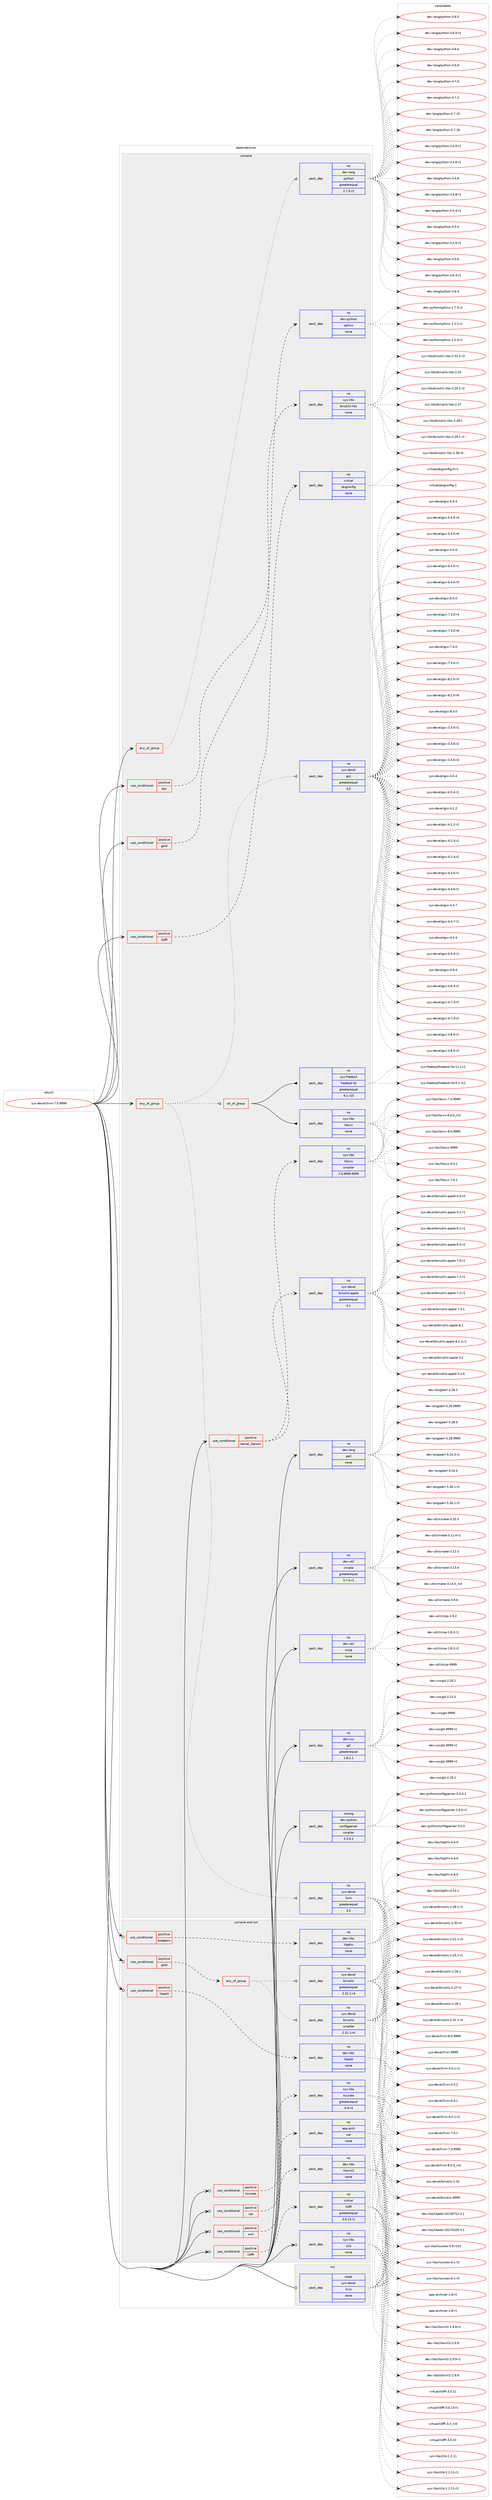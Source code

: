 digraph prolog {

# *************
# Graph options
# *************

newrank=true;
concentrate=true;
compound=true;
graph [rankdir=LR,fontname=Helvetica,fontsize=10,ranksep=1.5];#, ranksep=2.5, nodesep=0.2];
edge  [arrowhead=vee];
node  [fontname=Helvetica,fontsize=10];

# **********
# The ebuild
# **********

subgraph cluster_leftcol {
color=gray;
rank=same;
label=<<i>ebuild</i>>;
id [label="sys-devel/llvm-7.0.9999", color=red, width=4, href="../sys-devel/llvm-7.0.9999.svg"];
}

# ****************
# The dependencies
# ****************

subgraph cluster_midcol {
color=gray;
label=<<i>dependencies</i>>;
subgraph cluster_compile {
fillcolor="#eeeeee";
style=filled;
label=<<i>compile</i>>;
subgraph any63 {
dependency3196 [label=<<TABLE BORDER="0" CELLBORDER="1" CELLSPACING="0" CELLPADDING="4"><TR><TD CELLPADDING="10">any_of_group</TD></TR></TABLE>>, shape=none, color=red];subgraph pack2792 {
dependency3197 [label=<<TABLE BORDER="0" CELLBORDER="1" CELLSPACING="0" CELLPADDING="4" WIDTH="220"><TR><TD ROWSPAN="6" CELLPADDING="30">pack_dep</TD></TR><TR><TD WIDTH="110">no</TD></TR><TR><TD>dev-lang</TD></TR><TR><TD>python</TD></TR><TR><TD>greaterequal</TD></TR><TR><TD>2.7.5-r2</TD></TR></TABLE>>, shape=none, color=blue];
}
dependency3196:e -> dependency3197:w [weight=20,style="dotted",arrowhead="oinv"];
}
id:e -> dependency3196:w [weight=20,style="solid",arrowhead="vee"];
subgraph any64 {
dependency3198 [label=<<TABLE BORDER="0" CELLBORDER="1" CELLSPACING="0" CELLPADDING="4"><TR><TD CELLPADDING="10">any_of_group</TD></TR></TABLE>>, shape=none, color=red];subgraph pack2793 {
dependency3199 [label=<<TABLE BORDER="0" CELLBORDER="1" CELLSPACING="0" CELLPADDING="4" WIDTH="220"><TR><TD ROWSPAN="6" CELLPADDING="30">pack_dep</TD></TR><TR><TD WIDTH="110">no</TD></TR><TR><TD>sys-devel</TD></TR><TR><TD>gcc</TD></TR><TR><TD>greaterequal</TD></TR><TR><TD>3.0</TD></TR></TABLE>>, shape=none, color=blue];
}
dependency3198:e -> dependency3199:w [weight=20,style="dotted",arrowhead="oinv"];
subgraph pack2794 {
dependency3200 [label=<<TABLE BORDER="0" CELLBORDER="1" CELLSPACING="0" CELLPADDING="4" WIDTH="220"><TR><TD ROWSPAN="6" CELLPADDING="30">pack_dep</TD></TR><TR><TD WIDTH="110">no</TD></TR><TR><TD>sys-devel</TD></TR><TR><TD>llvm</TD></TR><TR><TD>greaterequal</TD></TR><TR><TD>3.5</TD></TR></TABLE>>, shape=none, color=blue];
}
dependency3198:e -> dependency3200:w [weight=20,style="dotted",arrowhead="oinv"];
subgraph all8 {
dependency3201 [label=<<TABLE BORDER="0" CELLBORDER="1" CELLSPACING="0" CELLPADDING="4"><TR><TD CELLPADDING="10">all_of_group</TD></TR></TABLE>>, shape=none, color=red];subgraph pack2795 {
dependency3202 [label=<<TABLE BORDER="0" CELLBORDER="1" CELLSPACING="0" CELLPADDING="4" WIDTH="220"><TR><TD ROWSPAN="6" CELLPADDING="30">pack_dep</TD></TR><TR><TD WIDTH="110">no</TD></TR><TR><TD>sys-freebsd</TD></TR><TR><TD>freebsd-lib</TD></TR><TR><TD>greaterequal</TD></TR><TR><TD>9.1-r10</TD></TR></TABLE>>, shape=none, color=blue];
}
dependency3201:e -> dependency3202:w [weight=20,style="solid",arrowhead="inv"];
subgraph pack2796 {
dependency3203 [label=<<TABLE BORDER="0" CELLBORDER="1" CELLSPACING="0" CELLPADDING="4" WIDTH="220"><TR><TD ROWSPAN="6" CELLPADDING="30">pack_dep</TD></TR><TR><TD WIDTH="110">no</TD></TR><TR><TD>sys-libs</TD></TR><TR><TD>libcxx</TD></TR><TR><TD>none</TD></TR><TR><TD></TD></TR></TABLE>>, shape=none, color=blue];
}
dependency3201:e -> dependency3203:w [weight=20,style="solid",arrowhead="inv"];
}
dependency3198:e -> dependency3201:w [weight=20,style="dotted",arrowhead="oinv"];
}
id:e -> dependency3198:w [weight=20,style="solid",arrowhead="vee"];
subgraph cond336 {
dependency3204 [label=<<TABLE BORDER="0" CELLBORDER="1" CELLSPACING="0" CELLPADDING="4"><TR><TD ROWSPAN="3" CELLPADDING="10">use_conditional</TD></TR><TR><TD>positive</TD></TR><TR><TD>doc</TD></TR></TABLE>>, shape=none, color=red];
subgraph pack2797 {
dependency3205 [label=<<TABLE BORDER="0" CELLBORDER="1" CELLSPACING="0" CELLPADDING="4" WIDTH="220"><TR><TD ROWSPAN="6" CELLPADDING="30">pack_dep</TD></TR><TR><TD WIDTH="110">no</TD></TR><TR><TD>dev-python</TD></TR><TR><TD>sphinx</TD></TR><TR><TD>none</TD></TR><TR><TD></TD></TR></TABLE>>, shape=none, color=blue];
}
dependency3204:e -> dependency3205:w [weight=20,style="dashed",arrowhead="vee"];
}
id:e -> dependency3204:w [weight=20,style="solid",arrowhead="vee"];
subgraph cond337 {
dependency3206 [label=<<TABLE BORDER="0" CELLBORDER="1" CELLSPACING="0" CELLPADDING="4"><TR><TD ROWSPAN="3" CELLPADDING="10">use_conditional</TD></TR><TR><TD>positive</TD></TR><TR><TD>gold</TD></TR></TABLE>>, shape=none, color=red];
subgraph pack2798 {
dependency3207 [label=<<TABLE BORDER="0" CELLBORDER="1" CELLSPACING="0" CELLPADDING="4" WIDTH="220"><TR><TD ROWSPAN="6" CELLPADDING="30">pack_dep</TD></TR><TR><TD WIDTH="110">no</TD></TR><TR><TD>sys-libs</TD></TR><TR><TD>binutils-libs</TD></TR><TR><TD>none</TD></TR><TR><TD></TD></TR></TABLE>>, shape=none, color=blue];
}
dependency3206:e -> dependency3207:w [weight=20,style="dashed",arrowhead="vee"];
}
id:e -> dependency3206:w [weight=20,style="solid",arrowhead="vee"];
subgraph cond338 {
dependency3208 [label=<<TABLE BORDER="0" CELLBORDER="1" CELLSPACING="0" CELLPADDING="4"><TR><TD ROWSPAN="3" CELLPADDING="10">use_conditional</TD></TR><TR><TD>positive</TD></TR><TR><TD>kernel_Darwin</TD></TR></TABLE>>, shape=none, color=red];
subgraph pack2799 {
dependency3209 [label=<<TABLE BORDER="0" CELLBORDER="1" CELLSPACING="0" CELLPADDING="4" WIDTH="220"><TR><TD ROWSPAN="6" CELLPADDING="30">pack_dep</TD></TR><TR><TD WIDTH="110">no</TD></TR><TR><TD>sys-libs</TD></TR><TR><TD>libcxx</TD></TR><TR><TD>smaller</TD></TR><TR><TD>7.0.9999.9999</TD></TR></TABLE>>, shape=none, color=blue];
}
dependency3208:e -> dependency3209:w [weight=20,style="dashed",arrowhead="vee"];
subgraph pack2800 {
dependency3210 [label=<<TABLE BORDER="0" CELLBORDER="1" CELLSPACING="0" CELLPADDING="4" WIDTH="220"><TR><TD ROWSPAN="6" CELLPADDING="30">pack_dep</TD></TR><TR><TD WIDTH="110">no</TD></TR><TR><TD>sys-devel</TD></TR><TR><TD>binutils-apple</TD></TR><TR><TD>greaterequal</TD></TR><TR><TD>5.1</TD></TR></TABLE>>, shape=none, color=blue];
}
dependency3208:e -> dependency3210:w [weight=20,style="dashed",arrowhead="vee"];
}
id:e -> dependency3208:w [weight=20,style="solid",arrowhead="vee"];
subgraph cond339 {
dependency3211 [label=<<TABLE BORDER="0" CELLBORDER="1" CELLSPACING="0" CELLPADDING="4"><TR><TD ROWSPAN="3" CELLPADDING="10">use_conditional</TD></TR><TR><TD>positive</TD></TR><TR><TD>libffi</TD></TR></TABLE>>, shape=none, color=red];
subgraph pack2801 {
dependency3212 [label=<<TABLE BORDER="0" CELLBORDER="1" CELLSPACING="0" CELLPADDING="4" WIDTH="220"><TR><TD ROWSPAN="6" CELLPADDING="30">pack_dep</TD></TR><TR><TD WIDTH="110">no</TD></TR><TR><TD>virtual</TD></TR><TR><TD>pkgconfig</TD></TR><TR><TD>none</TD></TR><TR><TD></TD></TR></TABLE>>, shape=none, color=blue];
}
dependency3211:e -> dependency3212:w [weight=20,style="dashed",arrowhead="vee"];
}
id:e -> dependency3211:w [weight=20,style="solid",arrowhead="vee"];
subgraph pack2802 {
dependency3213 [label=<<TABLE BORDER="0" CELLBORDER="1" CELLSPACING="0" CELLPADDING="4" WIDTH="220"><TR><TD ROWSPAN="6" CELLPADDING="30">pack_dep</TD></TR><TR><TD WIDTH="110">no</TD></TR><TR><TD>dev-lang</TD></TR><TR><TD>perl</TD></TR><TR><TD>none</TD></TR><TR><TD></TD></TR></TABLE>>, shape=none, color=blue];
}
id:e -> dependency3213:w [weight=20,style="solid",arrowhead="vee"];
subgraph pack2803 {
dependency3214 [label=<<TABLE BORDER="0" CELLBORDER="1" CELLSPACING="0" CELLPADDING="4" WIDTH="220"><TR><TD ROWSPAN="6" CELLPADDING="30">pack_dep</TD></TR><TR><TD WIDTH="110">no</TD></TR><TR><TD>dev-util</TD></TR><TR><TD>cmake</TD></TR><TR><TD>greaterequal</TD></TR><TR><TD>3.7.0-r1</TD></TR></TABLE>>, shape=none, color=blue];
}
id:e -> dependency3214:w [weight=20,style="solid",arrowhead="vee"];
subgraph pack2804 {
dependency3215 [label=<<TABLE BORDER="0" CELLBORDER="1" CELLSPACING="0" CELLPADDING="4" WIDTH="220"><TR><TD ROWSPAN="6" CELLPADDING="30">pack_dep</TD></TR><TR><TD WIDTH="110">no</TD></TR><TR><TD>dev-util</TD></TR><TR><TD>ninja</TD></TR><TR><TD>none</TD></TR><TR><TD></TD></TR></TABLE>>, shape=none, color=blue];
}
id:e -> dependency3215:w [weight=20,style="solid",arrowhead="vee"];
subgraph pack2805 {
dependency3216 [label=<<TABLE BORDER="0" CELLBORDER="1" CELLSPACING="0" CELLPADDING="4" WIDTH="220"><TR><TD ROWSPAN="6" CELLPADDING="30">pack_dep</TD></TR><TR><TD WIDTH="110">no</TD></TR><TR><TD>dev-vcs</TD></TR><TR><TD>git</TD></TR><TR><TD>greaterequal</TD></TR><TR><TD>1.8.2.1</TD></TR></TABLE>>, shape=none, color=blue];
}
id:e -> dependency3216:w [weight=20,style="solid",arrowhead="vee"];
subgraph pack2806 {
dependency3217 [label=<<TABLE BORDER="0" CELLBORDER="1" CELLSPACING="0" CELLPADDING="4" WIDTH="220"><TR><TD ROWSPAN="6" CELLPADDING="30">pack_dep</TD></TR><TR><TD WIDTH="110">strong</TD></TR><TR><TD>dev-python</TD></TR><TR><TD>configparser</TD></TR><TR><TD>smaller</TD></TR><TR><TD>3.3.0.2</TD></TR></TABLE>>, shape=none, color=blue];
}
id:e -> dependency3217:w [weight=20,style="solid",arrowhead="vee"];
}
subgraph cluster_compileandrun {
fillcolor="#eeeeee";
style=filled;
label=<<i>compile and run</i>>;
subgraph cond340 {
dependency3218 [label=<<TABLE BORDER="0" CELLBORDER="1" CELLSPACING="0" CELLPADDING="4"><TR><TD ROWSPAN="3" CELLPADDING="10">use_conditional</TD></TR><TR><TD>positive</TD></TR><TR><TD>exegesis</TD></TR></TABLE>>, shape=none, color=red];
subgraph pack2807 {
dependency3219 [label=<<TABLE BORDER="0" CELLBORDER="1" CELLSPACING="0" CELLPADDING="4" WIDTH="220"><TR><TD ROWSPAN="6" CELLPADDING="30">pack_dep</TD></TR><TR><TD WIDTH="110">no</TD></TR><TR><TD>dev-libs</TD></TR><TR><TD>libpfm</TD></TR><TR><TD>none</TD></TR><TR><TD></TD></TR></TABLE>>, shape=none, color=blue];
}
dependency3218:e -> dependency3219:w [weight=20,style="dashed",arrowhead="vee"];
}
id:e -> dependency3218:w [weight=20,style="solid",arrowhead="odotvee"];
subgraph cond341 {
dependency3220 [label=<<TABLE BORDER="0" CELLBORDER="1" CELLSPACING="0" CELLPADDING="4"><TR><TD ROWSPAN="3" CELLPADDING="10">use_conditional</TD></TR><TR><TD>positive</TD></TR><TR><TD>gold</TD></TR></TABLE>>, shape=none, color=red];
subgraph any65 {
dependency3221 [label=<<TABLE BORDER="0" CELLBORDER="1" CELLSPACING="0" CELLPADDING="4"><TR><TD CELLPADDING="10">any_of_group</TD></TR></TABLE>>, shape=none, color=red];subgraph pack2808 {
dependency3222 [label=<<TABLE BORDER="0" CELLBORDER="1" CELLSPACING="0" CELLPADDING="4" WIDTH="220"><TR><TD ROWSPAN="6" CELLPADDING="30">pack_dep</TD></TR><TR><TD WIDTH="110">no</TD></TR><TR><TD>sys-devel</TD></TR><TR><TD>binutils</TD></TR><TR><TD>greaterequal</TD></TR><TR><TD>2.31.1-r4</TD></TR></TABLE>>, shape=none, color=blue];
}
dependency3221:e -> dependency3222:w [weight=20,style="dotted",arrowhead="oinv"];
subgraph pack2809 {
dependency3223 [label=<<TABLE BORDER="0" CELLBORDER="1" CELLSPACING="0" CELLPADDING="4" WIDTH="220"><TR><TD ROWSPAN="6" CELLPADDING="30">pack_dep</TD></TR><TR><TD WIDTH="110">no</TD></TR><TR><TD>sys-devel</TD></TR><TR><TD>binutils</TD></TR><TR><TD>smaller</TD></TR><TR><TD>2.31.1-r4</TD></TR></TABLE>>, shape=none, color=blue];
}
dependency3221:e -> dependency3223:w [weight=20,style="dotted",arrowhead="oinv"];
}
dependency3220:e -> dependency3221:w [weight=20,style="dashed",arrowhead="vee"];
}
id:e -> dependency3220:w [weight=20,style="solid",arrowhead="odotvee"];
subgraph cond342 {
dependency3224 [label=<<TABLE BORDER="0" CELLBORDER="1" CELLSPACING="0" CELLPADDING="4"><TR><TD ROWSPAN="3" CELLPADDING="10">use_conditional</TD></TR><TR><TD>positive</TD></TR><TR><TD>libedit</TD></TR></TABLE>>, shape=none, color=red];
subgraph pack2810 {
dependency3225 [label=<<TABLE BORDER="0" CELLBORDER="1" CELLSPACING="0" CELLPADDING="4" WIDTH="220"><TR><TD ROWSPAN="6" CELLPADDING="30">pack_dep</TD></TR><TR><TD WIDTH="110">no</TD></TR><TR><TD>dev-libs</TD></TR><TR><TD>libedit</TD></TR><TR><TD>none</TD></TR><TR><TD></TD></TR></TABLE>>, shape=none, color=blue];
}
dependency3224:e -> dependency3225:w [weight=20,style="dashed",arrowhead="vee"];
}
id:e -> dependency3224:w [weight=20,style="solid",arrowhead="odotvee"];
subgraph cond343 {
dependency3226 [label=<<TABLE BORDER="0" CELLBORDER="1" CELLSPACING="0" CELLPADDING="4"><TR><TD ROWSPAN="3" CELLPADDING="10">use_conditional</TD></TR><TR><TD>positive</TD></TR><TR><TD>libffi</TD></TR></TABLE>>, shape=none, color=red];
subgraph pack2811 {
dependency3227 [label=<<TABLE BORDER="0" CELLBORDER="1" CELLSPACING="0" CELLPADDING="4" WIDTH="220"><TR><TD ROWSPAN="6" CELLPADDING="30">pack_dep</TD></TR><TR><TD WIDTH="110">no</TD></TR><TR><TD>virtual</TD></TR><TR><TD>libffi</TD></TR><TR><TD>greaterequal</TD></TR><TR><TD>3.0.13-r1</TD></TR></TABLE>>, shape=none, color=blue];
}
dependency3226:e -> dependency3227:w [weight=20,style="dashed",arrowhead="vee"];
}
id:e -> dependency3226:w [weight=20,style="solid",arrowhead="odotvee"];
subgraph cond344 {
dependency3228 [label=<<TABLE BORDER="0" CELLBORDER="1" CELLSPACING="0" CELLPADDING="4"><TR><TD ROWSPAN="3" CELLPADDING="10">use_conditional</TD></TR><TR><TD>positive</TD></TR><TR><TD>ncurses</TD></TR></TABLE>>, shape=none, color=red];
subgraph pack2812 {
dependency3229 [label=<<TABLE BORDER="0" CELLBORDER="1" CELLSPACING="0" CELLPADDING="4" WIDTH="220"><TR><TD ROWSPAN="6" CELLPADDING="30">pack_dep</TD></TR><TR><TD WIDTH="110">no</TD></TR><TR><TD>sys-libs</TD></TR><TR><TD>ncurses</TD></TR><TR><TD>greaterequal</TD></TR><TR><TD>5.9-r3</TD></TR></TABLE>>, shape=none, color=blue];
}
dependency3228:e -> dependency3229:w [weight=20,style="dashed",arrowhead="vee"];
}
id:e -> dependency3228:w [weight=20,style="solid",arrowhead="odotvee"];
subgraph cond345 {
dependency3230 [label=<<TABLE BORDER="0" CELLBORDER="1" CELLSPACING="0" CELLPADDING="4"><TR><TD ROWSPAN="3" CELLPADDING="10">use_conditional</TD></TR><TR><TD>positive</TD></TR><TR><TD>xar</TD></TR></TABLE>>, shape=none, color=red];
subgraph pack2813 {
dependency3231 [label=<<TABLE BORDER="0" CELLBORDER="1" CELLSPACING="0" CELLPADDING="4" WIDTH="220"><TR><TD ROWSPAN="6" CELLPADDING="30">pack_dep</TD></TR><TR><TD WIDTH="110">no</TD></TR><TR><TD>app-arch</TD></TR><TR><TD>xar</TD></TR><TR><TD>none</TD></TR><TR><TD></TD></TR></TABLE>>, shape=none, color=blue];
}
dependency3230:e -> dependency3231:w [weight=20,style="dashed",arrowhead="vee"];
}
id:e -> dependency3230:w [weight=20,style="solid",arrowhead="odotvee"];
subgraph cond346 {
dependency3232 [label=<<TABLE BORDER="0" CELLBORDER="1" CELLSPACING="0" CELLPADDING="4"><TR><TD ROWSPAN="3" CELLPADDING="10">use_conditional</TD></TR><TR><TD>positive</TD></TR><TR><TD>xml</TD></TR></TABLE>>, shape=none, color=red];
subgraph pack2814 {
dependency3233 [label=<<TABLE BORDER="0" CELLBORDER="1" CELLSPACING="0" CELLPADDING="4" WIDTH="220"><TR><TD ROWSPAN="6" CELLPADDING="30">pack_dep</TD></TR><TR><TD WIDTH="110">no</TD></TR><TR><TD>dev-libs</TD></TR><TR><TD>libxml2</TD></TR><TR><TD>none</TD></TR><TR><TD></TD></TR></TABLE>>, shape=none, color=blue];
}
dependency3232:e -> dependency3233:w [weight=20,style="dashed",arrowhead="vee"];
}
id:e -> dependency3232:w [weight=20,style="solid",arrowhead="odotvee"];
subgraph pack2815 {
dependency3234 [label=<<TABLE BORDER="0" CELLBORDER="1" CELLSPACING="0" CELLPADDING="4" WIDTH="220"><TR><TD ROWSPAN="6" CELLPADDING="30">pack_dep</TD></TR><TR><TD WIDTH="110">no</TD></TR><TR><TD>sys-libs</TD></TR><TR><TD>zlib</TD></TR><TR><TD>none</TD></TR><TR><TD></TD></TR></TABLE>>, shape=none, color=blue];
}
id:e -> dependency3234:w [weight=20,style="solid",arrowhead="odotvee"];
}
subgraph cluster_run {
fillcolor="#eeeeee";
style=filled;
label=<<i>run</i>>;
subgraph pack2816 {
dependency3235 [label=<<TABLE BORDER="0" CELLBORDER="1" CELLSPACING="0" CELLPADDING="4" WIDTH="220"><TR><TD ROWSPAN="6" CELLPADDING="30">pack_dep</TD></TR><TR><TD WIDTH="110">weak</TD></TR><TR><TD>sys-devel</TD></TR><TR><TD>llvm</TD></TR><TR><TD>none</TD></TR><TR><TD></TD></TR></TABLE>>, shape=none, color=blue];
}
id:e -> dependency3235:w [weight=20,style="solid",arrowhead="odot"];
}
}

# **************
# The candidates
# **************

subgraph cluster_choices {
rank=same;
color=gray;
label=<<i>candidates</i>>;

subgraph choice2792 {
color=black;
nodesep=1;
choice10010111845108971101034711212111610411111045504655464953 [label="dev-lang/python-2.7.15", color=red, width=4,href="../dev-lang/python-2.7.15.svg"];
choice10010111845108971101034711212111610411111045504655464954 [label="dev-lang/python-2.7.16", color=red, width=4,href="../dev-lang/python-2.7.16.svg"];
choice1001011184510897110103471121211161041111104551465246534511449 [label="dev-lang/python-3.4.5-r1", color=red, width=4,href="../dev-lang/python-3.4.5-r1.svg"];
choice1001011184510897110103471121211161041111104551465246544511449 [label="dev-lang/python-3.4.6-r1", color=red, width=4,href="../dev-lang/python-3.4.6-r1.svg"];
choice100101118451089711010347112121116104111110455146524656 [label="dev-lang/python-3.4.8", color=red, width=4,href="../dev-lang/python-3.4.8.svg"];
choice1001011184510897110103471121211161041111104551465246564511449 [label="dev-lang/python-3.4.8-r1", color=red, width=4,href="../dev-lang/python-3.4.8-r1.svg"];
choice1001011184510897110103471121211161041111104551465346524511449 [label="dev-lang/python-3.5.4-r1", color=red, width=4,href="../dev-lang/python-3.5.4-r1.svg"];
choice100101118451089711010347112121116104111110455146534653 [label="dev-lang/python-3.5.5", color=red, width=4,href="../dev-lang/python-3.5.5.svg"];
choice1001011184510897110103471121211161041111104551465346534511449 [label="dev-lang/python-3.5.5-r1", color=red, width=4,href="../dev-lang/python-3.5.5-r1.svg"];
choice100101118451089711010347112121116104111110455146534654 [label="dev-lang/python-3.5.6", color=red, width=4,href="../dev-lang/python-3.5.6.svg"];
choice1001011184510897110103471121211161041111104551465446514511449 [label="dev-lang/python-3.6.3-r1", color=red, width=4,href="../dev-lang/python-3.6.3-r1.svg"];
choice100101118451089711010347112121116104111110455146544652 [label="dev-lang/python-3.6.4", color=red, width=4,href="../dev-lang/python-3.6.4.svg"];
choice100101118451089711010347112121116104111110455146544653 [label="dev-lang/python-3.6.5", color=red, width=4,href="../dev-lang/python-3.6.5.svg"];
choice1001011184510897110103471121211161041111104551465446534511449 [label="dev-lang/python-3.6.5-r1", color=red, width=4,href="../dev-lang/python-3.6.5-r1.svg"];
choice100101118451089711010347112121116104111110455146544654 [label="dev-lang/python-3.6.6", color=red, width=4,href="../dev-lang/python-3.6.6.svg"];
choice100101118451089711010347112121116104111110455146544656 [label="dev-lang/python-3.6.8", color=red, width=4,href="../dev-lang/python-3.6.8.svg"];
choice100101118451089711010347112121116104111110455146554648 [label="dev-lang/python-3.7.0", color=red, width=4,href="../dev-lang/python-3.7.0.svg"];
choice100101118451089711010347112121116104111110455146554650 [label="dev-lang/python-3.7.2", color=red, width=4,href="../dev-lang/python-3.7.2.svg"];
dependency3197:e -> choice10010111845108971101034711212111610411111045504655464953:w [style=dotted,weight="100"];
dependency3197:e -> choice10010111845108971101034711212111610411111045504655464954:w [style=dotted,weight="100"];
dependency3197:e -> choice1001011184510897110103471121211161041111104551465246534511449:w [style=dotted,weight="100"];
dependency3197:e -> choice1001011184510897110103471121211161041111104551465246544511449:w [style=dotted,weight="100"];
dependency3197:e -> choice100101118451089711010347112121116104111110455146524656:w [style=dotted,weight="100"];
dependency3197:e -> choice1001011184510897110103471121211161041111104551465246564511449:w [style=dotted,weight="100"];
dependency3197:e -> choice1001011184510897110103471121211161041111104551465346524511449:w [style=dotted,weight="100"];
dependency3197:e -> choice100101118451089711010347112121116104111110455146534653:w [style=dotted,weight="100"];
dependency3197:e -> choice1001011184510897110103471121211161041111104551465346534511449:w [style=dotted,weight="100"];
dependency3197:e -> choice100101118451089711010347112121116104111110455146534654:w [style=dotted,weight="100"];
dependency3197:e -> choice1001011184510897110103471121211161041111104551465446514511449:w [style=dotted,weight="100"];
dependency3197:e -> choice100101118451089711010347112121116104111110455146544652:w [style=dotted,weight="100"];
dependency3197:e -> choice100101118451089711010347112121116104111110455146544653:w [style=dotted,weight="100"];
dependency3197:e -> choice1001011184510897110103471121211161041111104551465446534511449:w [style=dotted,weight="100"];
dependency3197:e -> choice100101118451089711010347112121116104111110455146544654:w [style=dotted,weight="100"];
dependency3197:e -> choice100101118451089711010347112121116104111110455146544656:w [style=dotted,weight="100"];
dependency3197:e -> choice100101118451089711010347112121116104111110455146554648:w [style=dotted,weight="100"];
dependency3197:e -> choice100101118451089711010347112121116104111110455146554650:w [style=dotted,weight="100"];
}
subgraph choice2793 {
color=black;
nodesep=1;
choice115121115451001011181011084710399994551465146544511449 [label="sys-devel/gcc-3.3.6-r1", color=red, width=4,href="../sys-devel/gcc-3.3.6-r1.svg"];
choice115121115451001011181011084710399994551465146544511450 [label="sys-devel/gcc-3.3.6-r2", color=red, width=4,href="../sys-devel/gcc-3.3.6-r2.svg"];
choice115121115451001011181011084710399994551465246544511450 [label="sys-devel/gcc-3.4.6-r2", color=red, width=4,href="../sys-devel/gcc-3.4.6-r2.svg"];
choice11512111545100101118101108471039999455246484652 [label="sys-devel/gcc-4.0.4", color=red, width=4,href="../sys-devel/gcc-4.0.4.svg"];
choice115121115451001011181011084710399994552464846524511449 [label="sys-devel/gcc-4.0.4-r1", color=red, width=4,href="../sys-devel/gcc-4.0.4-r1.svg"];
choice11512111545100101118101108471039999455246494650 [label="sys-devel/gcc-4.1.2", color=red, width=4,href="../sys-devel/gcc-4.1.2.svg"];
choice115121115451001011181011084710399994552464946504511449 [label="sys-devel/gcc-4.1.2-r1", color=red, width=4,href="../sys-devel/gcc-4.1.2-r1.svg"];
choice115121115451001011181011084710399994552465046524511449 [label="sys-devel/gcc-4.2.4-r1", color=red, width=4,href="../sys-devel/gcc-4.2.4-r1.svg"];
choice115121115451001011181011084710399994552465046524511450 [label="sys-devel/gcc-4.2.4-r2", color=red, width=4,href="../sys-devel/gcc-4.2.4-r2.svg"];
choice115121115451001011181011084710399994552465146544511449 [label="sys-devel/gcc-4.3.6-r1", color=red, width=4,href="../sys-devel/gcc-4.3.6-r1.svg"];
choice115121115451001011181011084710399994552465146544511450 [label="sys-devel/gcc-4.3.6-r2", color=red, width=4,href="../sys-devel/gcc-4.3.6-r2.svg"];
choice11512111545100101118101108471039999455246524655 [label="sys-devel/gcc-4.4.7", color=red, width=4,href="../sys-devel/gcc-4.4.7.svg"];
choice115121115451001011181011084710399994552465246554511449 [label="sys-devel/gcc-4.4.7-r1", color=red, width=4,href="../sys-devel/gcc-4.4.7-r1.svg"];
choice11512111545100101118101108471039999455246534652 [label="sys-devel/gcc-4.5.4", color=red, width=4,href="../sys-devel/gcc-4.5.4.svg"];
choice115121115451001011181011084710399994552465346524511449 [label="sys-devel/gcc-4.5.4-r1", color=red, width=4,href="../sys-devel/gcc-4.5.4-r1.svg"];
choice11512111545100101118101108471039999455246544652 [label="sys-devel/gcc-4.6.4", color=red, width=4,href="../sys-devel/gcc-4.6.4.svg"];
choice115121115451001011181011084710399994552465446524511449 [label="sys-devel/gcc-4.6.4-r1", color=red, width=4,href="../sys-devel/gcc-4.6.4-r1.svg"];
choice115121115451001011181011084710399994552465546524511449 [label="sys-devel/gcc-4.7.4-r1", color=red, width=4,href="../sys-devel/gcc-4.7.4-r1.svg"];
choice115121115451001011181011084710399994552465546524511450 [label="sys-devel/gcc-4.7.4-r2", color=red, width=4,href="../sys-devel/gcc-4.7.4-r2.svg"];
choice115121115451001011181011084710399994552465646534511449 [label="sys-devel/gcc-4.8.5-r1", color=red, width=4,href="../sys-devel/gcc-4.8.5-r1.svg"];
choice115121115451001011181011084710399994552465646534511450 [label="sys-devel/gcc-4.8.5-r2", color=red, width=4,href="../sys-devel/gcc-4.8.5-r2.svg"];
choice11512111545100101118101108471039999455246574652 [label="sys-devel/gcc-4.9.4", color=red, width=4,href="../sys-devel/gcc-4.9.4.svg"];
choice115121115451001011181011084710399994553465246484511452 [label="sys-devel/gcc-5.4.0-r4", color=red, width=4,href="../sys-devel/gcc-5.4.0-r4.svg"];
choice115121115451001011181011084710399994553465246484511454 [label="sys-devel/gcc-5.4.0-r6", color=red, width=4,href="../sys-devel/gcc-5.4.0-r6.svg"];
choice11512111545100101118101108471039999455346534648 [label="sys-devel/gcc-5.5.0", color=red, width=4,href="../sys-devel/gcc-5.5.0.svg"];
choice115121115451001011181011084710399994554465246484511449 [label="sys-devel/gcc-6.4.0-r1", color=red, width=4,href="../sys-devel/gcc-6.4.0-r1.svg"];
choice115121115451001011181011084710399994554465246484511453 [label="sys-devel/gcc-6.4.0-r5", color=red, width=4,href="../sys-devel/gcc-6.4.0-r5.svg"];
choice11512111545100101118101108471039999455446534648 [label="sys-devel/gcc-6.5.0", color=red, width=4,href="../sys-devel/gcc-6.5.0.svg"];
choice115121115451001011181011084710399994555465146484511451 [label="sys-devel/gcc-7.3.0-r3", color=red, width=4,href="../sys-devel/gcc-7.3.0-r3.svg"];
choice115121115451001011181011084710399994555465146484511454 [label="sys-devel/gcc-7.3.0-r6", color=red, width=4,href="../sys-devel/gcc-7.3.0-r6.svg"];
choice11512111545100101118101108471039999455546524648 [label="sys-devel/gcc-7.4.0", color=red, width=4,href="../sys-devel/gcc-7.4.0.svg"];
choice115121115451001011181011084710399994555465246484511449 [label="sys-devel/gcc-7.4.0-r1", color=red, width=4,href="../sys-devel/gcc-7.4.0-r1.svg"];
choice115121115451001011181011084710399994556465046484511453 [label="sys-devel/gcc-8.2.0-r5", color=red, width=4,href="../sys-devel/gcc-8.2.0-r5.svg"];
choice115121115451001011181011084710399994556465046484511454 [label="sys-devel/gcc-8.2.0-r6", color=red, width=4,href="../sys-devel/gcc-8.2.0-r6.svg"];
choice11512111545100101118101108471039999455646514648 [label="sys-devel/gcc-8.3.0", color=red, width=4,href="../sys-devel/gcc-8.3.0.svg"];
dependency3199:e -> choice115121115451001011181011084710399994551465146544511449:w [style=dotted,weight="100"];
dependency3199:e -> choice115121115451001011181011084710399994551465146544511450:w [style=dotted,weight="100"];
dependency3199:e -> choice115121115451001011181011084710399994551465246544511450:w [style=dotted,weight="100"];
dependency3199:e -> choice11512111545100101118101108471039999455246484652:w [style=dotted,weight="100"];
dependency3199:e -> choice115121115451001011181011084710399994552464846524511449:w [style=dotted,weight="100"];
dependency3199:e -> choice11512111545100101118101108471039999455246494650:w [style=dotted,weight="100"];
dependency3199:e -> choice115121115451001011181011084710399994552464946504511449:w [style=dotted,weight="100"];
dependency3199:e -> choice115121115451001011181011084710399994552465046524511449:w [style=dotted,weight="100"];
dependency3199:e -> choice115121115451001011181011084710399994552465046524511450:w [style=dotted,weight="100"];
dependency3199:e -> choice115121115451001011181011084710399994552465146544511449:w [style=dotted,weight="100"];
dependency3199:e -> choice115121115451001011181011084710399994552465146544511450:w [style=dotted,weight="100"];
dependency3199:e -> choice11512111545100101118101108471039999455246524655:w [style=dotted,weight="100"];
dependency3199:e -> choice115121115451001011181011084710399994552465246554511449:w [style=dotted,weight="100"];
dependency3199:e -> choice11512111545100101118101108471039999455246534652:w [style=dotted,weight="100"];
dependency3199:e -> choice115121115451001011181011084710399994552465346524511449:w [style=dotted,weight="100"];
dependency3199:e -> choice11512111545100101118101108471039999455246544652:w [style=dotted,weight="100"];
dependency3199:e -> choice115121115451001011181011084710399994552465446524511449:w [style=dotted,weight="100"];
dependency3199:e -> choice115121115451001011181011084710399994552465546524511449:w [style=dotted,weight="100"];
dependency3199:e -> choice115121115451001011181011084710399994552465546524511450:w [style=dotted,weight="100"];
dependency3199:e -> choice115121115451001011181011084710399994552465646534511449:w [style=dotted,weight="100"];
dependency3199:e -> choice115121115451001011181011084710399994552465646534511450:w [style=dotted,weight="100"];
dependency3199:e -> choice11512111545100101118101108471039999455246574652:w [style=dotted,weight="100"];
dependency3199:e -> choice115121115451001011181011084710399994553465246484511452:w [style=dotted,weight="100"];
dependency3199:e -> choice115121115451001011181011084710399994553465246484511454:w [style=dotted,weight="100"];
dependency3199:e -> choice11512111545100101118101108471039999455346534648:w [style=dotted,weight="100"];
dependency3199:e -> choice115121115451001011181011084710399994554465246484511449:w [style=dotted,weight="100"];
dependency3199:e -> choice115121115451001011181011084710399994554465246484511453:w [style=dotted,weight="100"];
dependency3199:e -> choice11512111545100101118101108471039999455446534648:w [style=dotted,weight="100"];
dependency3199:e -> choice115121115451001011181011084710399994555465146484511451:w [style=dotted,weight="100"];
dependency3199:e -> choice115121115451001011181011084710399994555465146484511454:w [style=dotted,weight="100"];
dependency3199:e -> choice11512111545100101118101108471039999455546524648:w [style=dotted,weight="100"];
dependency3199:e -> choice115121115451001011181011084710399994555465246484511449:w [style=dotted,weight="100"];
dependency3199:e -> choice115121115451001011181011084710399994556465046484511453:w [style=dotted,weight="100"];
dependency3199:e -> choice115121115451001011181011084710399994556465046484511454:w [style=dotted,weight="100"];
dependency3199:e -> choice11512111545100101118101108471039999455646514648:w [style=dotted,weight="100"];
}
subgraph choice2794 {
color=black;
nodesep=1;
choice11512111545100101118101108471081081181094552464846494511449 [label="sys-devel/llvm-4.0.1-r1", color=red, width=4,href="../sys-devel/llvm-4.0.1-r1.svg"];
choice1151211154510010111810110847108108118109455346484650 [label="sys-devel/llvm-5.0.2", color=red, width=4,href="../sys-devel/llvm-5.0.2.svg"];
choice1151211154510010111810110847108108118109455446484649 [label="sys-devel/llvm-6.0.1", color=red, width=4,href="../sys-devel/llvm-6.0.1.svg"];
choice11512111545100101118101108471081081181094554464846494511450 [label="sys-devel/llvm-6.0.1-r2", color=red, width=4,href="../sys-devel/llvm-6.0.1-r2.svg"];
choice1151211154510010111810110847108108118109455546484649 [label="sys-devel/llvm-7.0.1", color=red, width=4,href="../sys-devel/llvm-7.0.1.svg"];
choice1151211154510010111810110847108108118109455546484657575757 [label="sys-devel/llvm-7.0.9999", color=red, width=4,href="../sys-devel/llvm-7.0.9999.svg"];
choice1151211154510010111810110847108108118109455646484648951149953 [label="sys-devel/llvm-8.0.0_rc5", color=red, width=4,href="../sys-devel/llvm-8.0.0_rc5.svg"];
choice1151211154510010111810110847108108118109455646484657575757 [label="sys-devel/llvm-8.0.9999", color=red, width=4,href="../sys-devel/llvm-8.0.9999.svg"];
choice11512111545100101118101108471081081181094557575757 [label="sys-devel/llvm-9999", color=red, width=4,href="../sys-devel/llvm-9999.svg"];
dependency3200:e -> choice11512111545100101118101108471081081181094552464846494511449:w [style=dotted,weight="100"];
dependency3200:e -> choice1151211154510010111810110847108108118109455346484650:w [style=dotted,weight="100"];
dependency3200:e -> choice1151211154510010111810110847108108118109455446484649:w [style=dotted,weight="100"];
dependency3200:e -> choice11512111545100101118101108471081081181094554464846494511450:w [style=dotted,weight="100"];
dependency3200:e -> choice1151211154510010111810110847108108118109455546484649:w [style=dotted,weight="100"];
dependency3200:e -> choice1151211154510010111810110847108108118109455546484657575757:w [style=dotted,weight="100"];
dependency3200:e -> choice1151211154510010111810110847108108118109455646484648951149953:w [style=dotted,weight="100"];
dependency3200:e -> choice1151211154510010111810110847108108118109455646484657575757:w [style=dotted,weight="100"];
dependency3200:e -> choice11512111545100101118101108471081081181094557575757:w [style=dotted,weight="100"];
}
subgraph choice2795 {
color=black;
nodesep=1;
choice11512111545102114101101981151004710211410110198115100451081059845494946494511449 [label="sys-freebsd/freebsd-lib-11.1-r1", color=red, width=4,href="../sys-freebsd/freebsd-lib-11.1-r1.svg"];
choice11512111545102114101101981151004710211410110198115100451081059845574649451144949 [label="sys-freebsd/freebsd-lib-9.1-r11", color=red, width=4,href="../sys-freebsd/freebsd-lib-9.1-r11.svg"];
dependency3202:e -> choice11512111545102114101101981151004710211410110198115100451081059845494946494511449:w [style=dotted,weight="100"];
dependency3202:e -> choice11512111545102114101101981151004710211410110198115100451081059845574649451144949:w [style=dotted,weight="100"];
}
subgraph choice2796 {
color=black;
nodesep=1;
choice1151211154510810598115471081059899120120455446484649 [label="sys-libs/libcxx-6.0.1", color=red, width=4,href="../sys-libs/libcxx-6.0.1.svg"];
choice1151211154510810598115471081059899120120455546484649 [label="sys-libs/libcxx-7.0.1", color=red, width=4,href="../sys-libs/libcxx-7.0.1.svg"];
choice1151211154510810598115471081059899120120455546484657575757 [label="sys-libs/libcxx-7.0.9999", color=red, width=4,href="../sys-libs/libcxx-7.0.9999.svg"];
choice1151211154510810598115471081059899120120455646484648951149953 [label="sys-libs/libcxx-8.0.0_rc5", color=red, width=4,href="../sys-libs/libcxx-8.0.0_rc5.svg"];
choice1151211154510810598115471081059899120120455646484657575757 [label="sys-libs/libcxx-8.0.9999", color=red, width=4,href="../sys-libs/libcxx-8.0.9999.svg"];
choice11512111545108105981154710810598991201204557575757 [label="sys-libs/libcxx-9999", color=red, width=4,href="../sys-libs/libcxx-9999.svg"];
dependency3203:e -> choice1151211154510810598115471081059899120120455446484649:w [style=dotted,weight="100"];
dependency3203:e -> choice1151211154510810598115471081059899120120455546484649:w [style=dotted,weight="100"];
dependency3203:e -> choice1151211154510810598115471081059899120120455546484657575757:w [style=dotted,weight="100"];
dependency3203:e -> choice1151211154510810598115471081059899120120455646484648951149953:w [style=dotted,weight="100"];
dependency3203:e -> choice1151211154510810598115471081059899120120455646484657575757:w [style=dotted,weight="100"];
dependency3203:e -> choice11512111545108105981154710810598991201204557575757:w [style=dotted,weight="100"];
}
subgraph choice2797 {
color=black;
nodesep=1;
choice10010111845112121116104111110471151121041051101204549465046504511449 [label="dev-python/sphinx-1.2.2-r1", color=red, width=4,href="../dev-python/sphinx-1.2.2-r1.svg"];
choice10010111845112121116104111110471151121041051101204549465046514511449 [label="dev-python/sphinx-1.2.3-r1", color=red, width=4,href="../dev-python/sphinx-1.2.3-r1.svg"];
choice10010111845112121116104111110471151121041051101204549465546534511449 [label="dev-python/sphinx-1.7.5-r1", color=red, width=4,href="../dev-python/sphinx-1.7.5-r1.svg"];
dependency3205:e -> choice10010111845112121116104111110471151121041051101204549465046504511449:w [style=dotted,weight="100"];
dependency3205:e -> choice10010111845112121116104111110471151121041051101204549465046514511449:w [style=dotted,weight="100"];
dependency3205:e -> choice10010111845112121116104111110471151121041051101204549465546534511449:w [style=dotted,weight="100"];
}
subgraph choice2798 {
color=black;
nodesep=1;
choice115121115451081059811547981051101171161051081154510810598115455046505346494511450 [label="sys-libs/binutils-libs-2.25.1-r2", color=red, width=4,href="../sys-libs/binutils-libs-2.25.1-r2.svg"];
choice1151211154510810598115479810511011711610510811545108105981154550465055 [label="sys-libs/binutils-libs-2.27", color=red, width=4,href="../sys-libs/binutils-libs-2.27.svg"];
choice11512111545108105981154798105110117116105108115451081059811545504650564649 [label="sys-libs/binutils-libs-2.28.1", color=red, width=4,href="../sys-libs/binutils-libs-2.28.1.svg"];
choice115121115451081059811547981051101171161051081154510810598115455046505746494511449 [label="sys-libs/binutils-libs-2.29.1-r1", color=red, width=4,href="../sys-libs/binutils-libs-2.29.1-r1.svg"];
choice11512111545108105981154798105110117116105108115451081059811545504651484511452 [label="sys-libs/binutils-libs-2.30-r4", color=red, width=4,href="../sys-libs/binutils-libs-2.30-r4.svg"];
choice115121115451081059811547981051101171161051081154510810598115455046514946494511451 [label="sys-libs/binutils-libs-2.31.1-r3", color=red, width=4,href="../sys-libs/binutils-libs-2.31.1-r3.svg"];
choice1151211154510810598115479810511011711610510811545108105981154550465150 [label="sys-libs/binutils-libs-2.32", color=red, width=4,href="../sys-libs/binutils-libs-2.32.svg"];
dependency3207:e -> choice115121115451081059811547981051101171161051081154510810598115455046505346494511450:w [style=dotted,weight="100"];
dependency3207:e -> choice1151211154510810598115479810511011711610510811545108105981154550465055:w [style=dotted,weight="100"];
dependency3207:e -> choice11512111545108105981154798105110117116105108115451081059811545504650564649:w [style=dotted,weight="100"];
dependency3207:e -> choice115121115451081059811547981051101171161051081154510810598115455046505746494511449:w [style=dotted,weight="100"];
dependency3207:e -> choice11512111545108105981154798105110117116105108115451081059811545504651484511452:w [style=dotted,weight="100"];
dependency3207:e -> choice115121115451081059811547981051101171161051081154510810598115455046514946494511451:w [style=dotted,weight="100"];
dependency3207:e -> choice1151211154510810598115479810511011711610510811545108105981154550465150:w [style=dotted,weight="100"];
}
subgraph choice2799 {
color=black;
nodesep=1;
choice1151211154510810598115471081059899120120455446484649 [label="sys-libs/libcxx-6.0.1", color=red, width=4,href="../sys-libs/libcxx-6.0.1.svg"];
choice1151211154510810598115471081059899120120455546484649 [label="sys-libs/libcxx-7.0.1", color=red, width=4,href="../sys-libs/libcxx-7.0.1.svg"];
choice1151211154510810598115471081059899120120455546484657575757 [label="sys-libs/libcxx-7.0.9999", color=red, width=4,href="../sys-libs/libcxx-7.0.9999.svg"];
choice1151211154510810598115471081059899120120455646484648951149953 [label="sys-libs/libcxx-8.0.0_rc5", color=red, width=4,href="../sys-libs/libcxx-8.0.0_rc5.svg"];
choice1151211154510810598115471081059899120120455646484657575757 [label="sys-libs/libcxx-8.0.9999", color=red, width=4,href="../sys-libs/libcxx-8.0.9999.svg"];
choice11512111545108105981154710810598991201204557575757 [label="sys-libs/libcxx-9999", color=red, width=4,href="../sys-libs/libcxx-9999.svg"];
dependency3209:e -> choice1151211154510810598115471081059899120120455446484649:w [style=dotted,weight="100"];
dependency3209:e -> choice1151211154510810598115471081059899120120455546484649:w [style=dotted,weight="100"];
dependency3209:e -> choice1151211154510810598115471081059899120120455546484657575757:w [style=dotted,weight="100"];
dependency3209:e -> choice1151211154510810598115471081059899120120455646484648951149953:w [style=dotted,weight="100"];
dependency3209:e -> choice1151211154510810598115471081059899120120455646484657575757:w [style=dotted,weight="100"];
dependency3209:e -> choice11512111545108105981154710810598991201204557575757:w [style=dotted,weight="100"];
}
subgraph choice2800 {
color=black;
nodesep=1;
choice115121115451001011181011084798105110117116105108115459711211210810145514650 [label="sys-devel/binutils-apple-3.2", color=red, width=4,href="../sys-devel/binutils-apple-3.2.svg"];
choice1151211154510010111810110847981051101171161051081154597112112108101455146504654 [label="sys-devel/binutils-apple-3.2.6", color=red, width=4,href="../sys-devel/binutils-apple-3.2.6.svg"];
choice1151211154510010111810110847981051101171161051081154597112112108101455246514511450 [label="sys-devel/binutils-apple-4.3-r2", color=red, width=4,href="../sys-devel/binutils-apple-4.3-r2.svg"];
choice1151211154510010111810110847981051101171161051081154597112112108101455346494511449 [label="sys-devel/binutils-apple-5.1-r1", color=red, width=4,href="../sys-devel/binutils-apple-5.1-r1.svg"];
choice1151211154510010111810110847981051101171161051081154597112112108101455446494511449 [label="sys-devel/binutils-apple-6.1-r1", color=red, width=4,href="../sys-devel/binutils-apple-6.1-r1.svg"];
choice1151211154510010111810110847981051101171161051081154597112112108101455446514511450 [label="sys-devel/binutils-apple-6.3-r2", color=red, width=4,href="../sys-devel/binutils-apple-6.3-r2.svg"];
choice1151211154510010111810110847981051101171161051081154597112112108101455546484511449 [label="sys-devel/binutils-apple-7.0-r1", color=red, width=4,href="../sys-devel/binutils-apple-7.0-r1.svg"];
choice1151211154510010111810110847981051101171161051081154597112112108101455546494511449 [label="sys-devel/binutils-apple-7.1-r1", color=red, width=4,href="../sys-devel/binutils-apple-7.1-r1.svg"];
choice1151211154510010111810110847981051101171161051081154597112112108101455546504511449 [label="sys-devel/binutils-apple-7.2-r1", color=red, width=4,href="../sys-devel/binutils-apple-7.2-r1.svg"];
choice1151211154510010111810110847981051101171161051081154597112112108101455546514649 [label="sys-devel/binutils-apple-7.3.1", color=red, width=4,href="../sys-devel/binutils-apple-7.3.1.svg"];
choice115121115451001011181011084798105110117116105108115459711211210810145564649 [label="sys-devel/binutils-apple-8.1", color=red, width=4,href="../sys-devel/binutils-apple-8.1.svg"];
choice11512111545100101118101108479810511011711610510811545971121121081014556465046494511449 [label="sys-devel/binutils-apple-8.2.1-r1", color=red, width=4,href="../sys-devel/binutils-apple-8.2.1-r1.svg"];
dependency3210:e -> choice115121115451001011181011084798105110117116105108115459711211210810145514650:w [style=dotted,weight="100"];
dependency3210:e -> choice1151211154510010111810110847981051101171161051081154597112112108101455146504654:w [style=dotted,weight="100"];
dependency3210:e -> choice1151211154510010111810110847981051101171161051081154597112112108101455246514511450:w [style=dotted,weight="100"];
dependency3210:e -> choice1151211154510010111810110847981051101171161051081154597112112108101455346494511449:w [style=dotted,weight="100"];
dependency3210:e -> choice1151211154510010111810110847981051101171161051081154597112112108101455446494511449:w [style=dotted,weight="100"];
dependency3210:e -> choice1151211154510010111810110847981051101171161051081154597112112108101455446514511450:w [style=dotted,weight="100"];
dependency3210:e -> choice1151211154510010111810110847981051101171161051081154597112112108101455546484511449:w [style=dotted,weight="100"];
dependency3210:e -> choice1151211154510010111810110847981051101171161051081154597112112108101455546494511449:w [style=dotted,weight="100"];
dependency3210:e -> choice1151211154510010111810110847981051101171161051081154597112112108101455546504511449:w [style=dotted,weight="100"];
dependency3210:e -> choice1151211154510010111810110847981051101171161051081154597112112108101455546514649:w [style=dotted,weight="100"];
dependency3210:e -> choice115121115451001011181011084798105110117116105108115459711211210810145564649:w [style=dotted,weight="100"];
dependency3210:e -> choice11512111545100101118101108479810511011711610510811545971121121081014556465046494511449:w [style=dotted,weight="100"];
}
subgraph choice2801 {
color=black;
nodesep=1;
choice11810511411611797108471121071039911111010210510345484511449 [label="virtual/pkgconfig-0-r1", color=red, width=4,href="../virtual/pkgconfig-0-r1.svg"];
choice1181051141161179710847112107103991111101021051034549 [label="virtual/pkgconfig-1", color=red, width=4,href="../virtual/pkgconfig-1.svg"];
dependency3212:e -> choice11810511411611797108471121071039911111010210510345484511449:w [style=dotted,weight="100"];
dependency3212:e -> choice1181051141161179710847112107103991111101021051034549:w [style=dotted,weight="100"];
}
subgraph choice2802 {
color=black;
nodesep=1;
choice100101118451089711010347112101114108455346505246514511449 [label="dev-lang/perl-5.24.3-r1", color=red, width=4,href="../dev-lang/perl-5.24.3-r1.svg"];
choice10010111845108971101034711210111410845534650524652 [label="dev-lang/perl-5.24.4", color=red, width=4,href="../dev-lang/perl-5.24.4.svg"];
choice100101118451089711010347112101114108455346505446494511449 [label="dev-lang/perl-5.26.1-r1", color=red, width=4,href="../dev-lang/perl-5.26.1-r1.svg"];
choice100101118451089711010347112101114108455346505446494511450 [label="dev-lang/perl-5.26.1-r2", color=red, width=4,href="../dev-lang/perl-5.26.1-r2.svg"];
choice10010111845108971101034711210111410845534650544650 [label="dev-lang/perl-5.26.2", color=red, width=4,href="../dev-lang/perl-5.26.2.svg"];
choice10010111845108971101034711210111410845534650544657575757 [label="dev-lang/perl-5.26.9999", color=red, width=4,href="../dev-lang/perl-5.26.9999.svg"];
choice10010111845108971101034711210111410845534650564648 [label="dev-lang/perl-5.28.0", color=red, width=4,href="../dev-lang/perl-5.28.0.svg"];
choice10010111845108971101034711210111410845534650564657575757 [label="dev-lang/perl-5.28.9999", color=red, width=4,href="../dev-lang/perl-5.28.9999.svg"];
dependency3213:e -> choice100101118451089711010347112101114108455346505246514511449:w [style=dotted,weight="100"];
dependency3213:e -> choice10010111845108971101034711210111410845534650524652:w [style=dotted,weight="100"];
dependency3213:e -> choice100101118451089711010347112101114108455346505446494511449:w [style=dotted,weight="100"];
dependency3213:e -> choice100101118451089711010347112101114108455346505446494511450:w [style=dotted,weight="100"];
dependency3213:e -> choice10010111845108971101034711210111410845534650544650:w [style=dotted,weight="100"];
dependency3213:e -> choice10010111845108971101034711210111410845534650544657575757:w [style=dotted,weight="100"];
dependency3213:e -> choice10010111845108971101034711210111410845534650564648:w [style=dotted,weight="100"];
dependency3213:e -> choice10010111845108971101034711210111410845534650564657575757:w [style=dotted,weight="100"];
}
subgraph choice2803 {
color=black;
nodesep=1;
choice1001011184511711610510847991099710710145514649484651 [label="dev-util/cmake-3.10.3", color=red, width=4,href="../dev-util/cmake-3.10.3.svg"];
choice10010111845117116105108479910997107101455146494946524511449 [label="dev-util/cmake-3.11.4-r1", color=red, width=4,href="../dev-util/cmake-3.11.4-r1.svg"];
choice1001011184511711610510847991099710710145514649504651 [label="dev-util/cmake-3.12.3", color=red, width=4,href="../dev-util/cmake-3.12.3.svg"];
choice1001011184511711610510847991099710710145514649514652 [label="dev-util/cmake-3.13.4", color=red, width=4,href="../dev-util/cmake-3.13.4.svg"];
choice1001011184511711610510847991099710710145514649524648951149952 [label="dev-util/cmake-3.14.0_rc4", color=red, width=4,href="../dev-util/cmake-3.14.0_rc4.svg"];
choice10010111845117116105108479910997107101455146574654 [label="dev-util/cmake-3.9.6", color=red, width=4,href="../dev-util/cmake-3.9.6.svg"];
dependency3214:e -> choice1001011184511711610510847991099710710145514649484651:w [style=dotted,weight="100"];
dependency3214:e -> choice10010111845117116105108479910997107101455146494946524511449:w [style=dotted,weight="100"];
dependency3214:e -> choice1001011184511711610510847991099710710145514649504651:w [style=dotted,weight="100"];
dependency3214:e -> choice1001011184511711610510847991099710710145514649514652:w [style=dotted,weight="100"];
dependency3214:e -> choice1001011184511711610510847991099710710145514649524648951149952:w [style=dotted,weight="100"];
dependency3214:e -> choice10010111845117116105108479910997107101455146574654:w [style=dotted,weight="100"];
}
subgraph choice2804 {
color=black;
nodesep=1;
choice100101118451171161051084711010511010697454946564650 [label="dev-util/ninja-1.8.2", color=red, width=4,href="../dev-util/ninja-1.8.2.svg"];
choice1001011184511711610510847110105110106974549465646504511449 [label="dev-util/ninja-1.8.2-r1", color=red, width=4,href="../dev-util/ninja-1.8.2-r1.svg"];
choice1001011184511711610510847110105110106974549465646504511450 [label="dev-util/ninja-1.8.2-r2", color=red, width=4,href="../dev-util/ninja-1.8.2-r2.svg"];
choice1001011184511711610510847110105110106974557575757 [label="dev-util/ninja-9999", color=red, width=4,href="../dev-util/ninja-9999.svg"];
dependency3215:e -> choice100101118451171161051084711010511010697454946564650:w [style=dotted,weight="100"];
dependency3215:e -> choice1001011184511711610510847110105110106974549465646504511449:w [style=dotted,weight="100"];
dependency3215:e -> choice1001011184511711610510847110105110106974549465646504511450:w [style=dotted,weight="100"];
dependency3215:e -> choice1001011184511711610510847110105110106974557575757:w [style=dotted,weight="100"];
}
subgraph choice2805 {
color=black;
nodesep=1;
choice10010111845118991154710310511645504649574650 [label="dev-vcs/git-2.19.2", color=red, width=4,href="../dev-vcs/git-2.19.2.svg"];
choice10010111845118991154710310511645504650484649 [label="dev-vcs/git-2.20.1", color=red, width=4,href="../dev-vcs/git-2.20.1.svg"];
choice10010111845118991154710310511645504650494648 [label="dev-vcs/git-2.21.0", color=red, width=4,href="../dev-vcs/git-2.21.0.svg"];
choice1001011184511899115471031051164557575757 [label="dev-vcs/git-9999", color=red, width=4,href="../dev-vcs/git-9999.svg"];
choice10010111845118991154710310511645575757574511449 [label="dev-vcs/git-9999-r1", color=red, width=4,href="../dev-vcs/git-9999-r1.svg"];
choice10010111845118991154710310511645575757574511450 [label="dev-vcs/git-9999-r2", color=red, width=4,href="../dev-vcs/git-9999-r2.svg"];
choice10010111845118991154710310511645575757574511451 [label="dev-vcs/git-9999-r3", color=red, width=4,href="../dev-vcs/git-9999-r3.svg"];
dependency3216:e -> choice10010111845118991154710310511645504649574650:w [style=dotted,weight="100"];
dependency3216:e -> choice10010111845118991154710310511645504650484649:w [style=dotted,weight="100"];
dependency3216:e -> choice10010111845118991154710310511645504650494648:w [style=dotted,weight="100"];
dependency3216:e -> choice1001011184511899115471031051164557575757:w [style=dotted,weight="100"];
dependency3216:e -> choice10010111845118991154710310511645575757574511449:w [style=dotted,weight="100"];
dependency3216:e -> choice10010111845118991154710310511645575757574511450:w [style=dotted,weight="100"];
dependency3216:e -> choice10010111845118991154710310511645575757574511451:w [style=dotted,weight="100"];
}
subgraph choice2806 {
color=black;
nodesep=1;
choice100101118451121211161041111104799111110102105103112971141151011144551465146484650 [label="dev-python/configparser-3.3.0.2", color=red, width=4,href="../dev-python/configparser-3.3.0.2.svg"];
choice10010111845112121116104111110479911111010210510311297114115101114455146534648 [label="dev-python/configparser-3.5.0", color=red, width=4,href="../dev-python/configparser-3.5.0.svg"];
choice100101118451121211161041111104799111110102105103112971141151011144551465346484511449 [label="dev-python/configparser-3.5.0-r1", color=red, width=4,href="../dev-python/configparser-3.5.0-r1.svg"];
dependency3217:e -> choice100101118451121211161041111104799111110102105103112971141151011144551465146484650:w [style=dotted,weight="100"];
dependency3217:e -> choice10010111845112121116104111110479911111010210510311297114115101114455146534648:w [style=dotted,weight="100"];
dependency3217:e -> choice100101118451121211161041111104799111110102105103112971141151011144551465346484511449:w [style=dotted,weight="100"];
}
subgraph choice2807 {
color=black;
nodesep=1;
choice1001011184510810598115471081059811210210945524649484649 [label="dev-libs/libpfm-4.10.1", color=red, width=4,href="../dev-libs/libpfm-4.10.1.svg"];
choice10010111845108105981154710810598112102109455246524648 [label="dev-libs/libpfm-4.4.0", color=red, width=4,href="../dev-libs/libpfm-4.4.0.svg"];
choice10010111845108105981154710810598112102109455246544648 [label="dev-libs/libpfm-4.6.0", color=red, width=4,href="../dev-libs/libpfm-4.6.0.svg"];
choice10010111845108105981154710810598112102109455246564648 [label="dev-libs/libpfm-4.8.0", color=red, width=4,href="../dev-libs/libpfm-4.8.0.svg"];
dependency3219:e -> choice1001011184510810598115471081059811210210945524649484649:w [style=dotted,weight="100"];
dependency3219:e -> choice10010111845108105981154710810598112102109455246524648:w [style=dotted,weight="100"];
dependency3219:e -> choice10010111845108105981154710810598112102109455246544648:w [style=dotted,weight="100"];
dependency3219:e -> choice10010111845108105981154710810598112102109455246564648:w [style=dotted,weight="100"];
}
subgraph choice2808 {
color=black;
nodesep=1;
choice115121115451001011181011084798105110117116105108115455046505346494511449 [label="sys-devel/binutils-2.25.1-r1", color=red, width=4,href="../sys-devel/binutils-2.25.1-r1.svg"];
choice11512111545100101118101108479810511011711610510811545504650544649 [label="sys-devel/binutils-2.26.1", color=red, width=4,href="../sys-devel/binutils-2.26.1.svg"];
choice11512111545100101118101108479810511011711610510811545504650554511449 [label="sys-devel/binutils-2.27-r1", color=red, width=4,href="../sys-devel/binutils-2.27-r1.svg"];
choice11512111545100101118101108479810511011711610510811545504650564649 [label="sys-devel/binutils-2.28.1", color=red, width=4,href="../sys-devel/binutils-2.28.1.svg"];
choice115121115451001011181011084798105110117116105108115455046505746494511449 [label="sys-devel/binutils-2.29.1-r1", color=red, width=4,href="../sys-devel/binutils-2.29.1-r1.svg"];
choice11512111545100101118101108479810511011711610510811545504651484511452 [label="sys-devel/binutils-2.30-r4", color=red, width=4,href="../sys-devel/binutils-2.30-r4.svg"];
choice115121115451001011181011084798105110117116105108115455046514946494511451 [label="sys-devel/binutils-2.31.1-r3", color=red, width=4,href="../sys-devel/binutils-2.31.1-r3.svg"];
choice115121115451001011181011084798105110117116105108115455046514946494511452 [label="sys-devel/binutils-2.31.1-r4", color=red, width=4,href="../sys-devel/binutils-2.31.1-r4.svg"];
choice1151211154510010111810110847981051101171161051081154550465150 [label="sys-devel/binutils-2.32", color=red, width=4,href="../sys-devel/binutils-2.32.svg"];
choice1151211154510010111810110847981051101171161051081154557575757 [label="sys-devel/binutils-9999", color=red, width=4,href="../sys-devel/binutils-9999.svg"];
dependency3222:e -> choice115121115451001011181011084798105110117116105108115455046505346494511449:w [style=dotted,weight="100"];
dependency3222:e -> choice11512111545100101118101108479810511011711610510811545504650544649:w [style=dotted,weight="100"];
dependency3222:e -> choice11512111545100101118101108479810511011711610510811545504650554511449:w [style=dotted,weight="100"];
dependency3222:e -> choice11512111545100101118101108479810511011711610510811545504650564649:w [style=dotted,weight="100"];
dependency3222:e -> choice115121115451001011181011084798105110117116105108115455046505746494511449:w [style=dotted,weight="100"];
dependency3222:e -> choice11512111545100101118101108479810511011711610510811545504651484511452:w [style=dotted,weight="100"];
dependency3222:e -> choice115121115451001011181011084798105110117116105108115455046514946494511451:w [style=dotted,weight="100"];
dependency3222:e -> choice115121115451001011181011084798105110117116105108115455046514946494511452:w [style=dotted,weight="100"];
dependency3222:e -> choice1151211154510010111810110847981051101171161051081154550465150:w [style=dotted,weight="100"];
dependency3222:e -> choice1151211154510010111810110847981051101171161051081154557575757:w [style=dotted,weight="100"];
}
subgraph choice2809 {
color=black;
nodesep=1;
choice115121115451001011181011084798105110117116105108115455046505346494511449 [label="sys-devel/binutils-2.25.1-r1", color=red, width=4,href="../sys-devel/binutils-2.25.1-r1.svg"];
choice11512111545100101118101108479810511011711610510811545504650544649 [label="sys-devel/binutils-2.26.1", color=red, width=4,href="../sys-devel/binutils-2.26.1.svg"];
choice11512111545100101118101108479810511011711610510811545504650554511449 [label="sys-devel/binutils-2.27-r1", color=red, width=4,href="../sys-devel/binutils-2.27-r1.svg"];
choice11512111545100101118101108479810511011711610510811545504650564649 [label="sys-devel/binutils-2.28.1", color=red, width=4,href="../sys-devel/binutils-2.28.1.svg"];
choice115121115451001011181011084798105110117116105108115455046505746494511449 [label="sys-devel/binutils-2.29.1-r1", color=red, width=4,href="../sys-devel/binutils-2.29.1-r1.svg"];
choice11512111545100101118101108479810511011711610510811545504651484511452 [label="sys-devel/binutils-2.30-r4", color=red, width=4,href="../sys-devel/binutils-2.30-r4.svg"];
choice115121115451001011181011084798105110117116105108115455046514946494511451 [label="sys-devel/binutils-2.31.1-r3", color=red, width=4,href="../sys-devel/binutils-2.31.1-r3.svg"];
choice115121115451001011181011084798105110117116105108115455046514946494511452 [label="sys-devel/binutils-2.31.1-r4", color=red, width=4,href="../sys-devel/binutils-2.31.1-r4.svg"];
choice1151211154510010111810110847981051101171161051081154550465150 [label="sys-devel/binutils-2.32", color=red, width=4,href="../sys-devel/binutils-2.32.svg"];
choice1151211154510010111810110847981051101171161051081154557575757 [label="sys-devel/binutils-9999", color=red, width=4,href="../sys-devel/binutils-9999.svg"];
dependency3223:e -> choice115121115451001011181011084798105110117116105108115455046505346494511449:w [style=dotted,weight="100"];
dependency3223:e -> choice11512111545100101118101108479810511011711610510811545504650544649:w [style=dotted,weight="100"];
dependency3223:e -> choice11512111545100101118101108479810511011711610510811545504650554511449:w [style=dotted,weight="100"];
dependency3223:e -> choice11512111545100101118101108479810511011711610510811545504650564649:w [style=dotted,weight="100"];
dependency3223:e -> choice115121115451001011181011084798105110117116105108115455046505746494511449:w [style=dotted,weight="100"];
dependency3223:e -> choice11512111545100101118101108479810511011711610510811545504651484511452:w [style=dotted,weight="100"];
dependency3223:e -> choice115121115451001011181011084798105110117116105108115455046514946494511451:w [style=dotted,weight="100"];
dependency3223:e -> choice115121115451001011181011084798105110117116105108115455046514946494511452:w [style=dotted,weight="100"];
dependency3223:e -> choice1151211154510010111810110847981051101171161051081154550465150:w [style=dotted,weight="100"];
dependency3223:e -> choice1151211154510010111810110847981051101171161051081154557575757:w [style=dotted,weight="100"];
}
subgraph choice2810 {
color=black;
nodesep=1;
choice1001011184510810598115471081059810110010511645504849514855495046514649 [label="dev-libs/libedit-20130712.3.1", color=red, width=4,href="../dev-libs/libedit-20130712.3.1.svg"];
choice1001011184510810598115471081059810110010511645504849554851505746514649 [label="dev-libs/libedit-20170329.3.1", color=red, width=4,href="../dev-libs/libedit-20170329.3.1.svg"];
dependency3225:e -> choice1001011184510810598115471081059810110010511645504849514855495046514649:w [style=dotted,weight="100"];
dependency3225:e -> choice1001011184510810598115471081059810110010511645504849554851505746514649:w [style=dotted,weight="100"];
}
subgraph choice2811 {
color=black;
nodesep=1;
choice11810511411611797108471081059810210210545514648464948 [label="virtual/libffi-3.0.10", color=red, width=4,href="../virtual/libffi-3.0.10.svg"];
choice11810511411611797108471081059810210210545514648464949 [label="virtual/libffi-3.0.11", color=red, width=4,href="../virtual/libffi-3.0.11.svg"];
choice118105114116117971084710810598102102105455146484649514511449 [label="virtual/libffi-3.0.13-r1", color=red, width=4,href="../virtual/libffi-3.0.13-r1.svg"];
choice11810511411611797108471081059810210210545514651951149948 [label="virtual/libffi-3.3_rc0", color=red, width=4,href="../virtual/libffi-3.3_rc0.svg"];
dependency3227:e -> choice11810511411611797108471081059810210210545514648464948:w [style=dotted,weight="100"];
dependency3227:e -> choice11810511411611797108471081059810210210545514648464949:w [style=dotted,weight="100"];
dependency3227:e -> choice118105114116117971084710810598102102105455146484649514511449:w [style=dotted,weight="100"];
dependency3227:e -> choice11810511411611797108471081059810210210545514651951149948:w [style=dotted,weight="100"];
}
subgraph choice2812 {
color=black;
nodesep=1;
choice115121115451081059811547110991171141151011154553465745114494849 [label="sys-libs/ncurses-5.9-r101", color=red, width=4,href="../sys-libs/ncurses-5.9-r101.svg"];
choice11512111545108105981154711099117114115101115455446494511450 [label="sys-libs/ncurses-6.1-r2", color=red, width=4,href="../sys-libs/ncurses-6.1-r2.svg"];
choice11512111545108105981154711099117114115101115455446494511451 [label="sys-libs/ncurses-6.1-r3", color=red, width=4,href="../sys-libs/ncurses-6.1-r3.svg"];
dependency3229:e -> choice115121115451081059811547110991171141151011154553465745114494849:w [style=dotted,weight="100"];
dependency3229:e -> choice11512111545108105981154711099117114115101115455446494511450:w [style=dotted,weight="100"];
dependency3229:e -> choice11512111545108105981154711099117114115101115455446494511451:w [style=dotted,weight="100"];
}
subgraph choice2813 {
color=black;
nodesep=1;
choice971121124597114991044712097114454946564511449 [label="app-arch/xar-1.8-r1", color=red, width=4,href="../app-arch/xar-1.8-r1.svg"];
choice971121124597114991044712097114454946564511450 [label="app-arch/xar-1.8-r2", color=red, width=4,href="../app-arch/xar-1.8-r2.svg"];
dependency3231:e -> choice971121124597114991044712097114454946564511449:w [style=dotted,weight="100"];
dependency3231:e -> choice971121124597114991044712097114454946564511450:w [style=dotted,weight="100"];
}
subgraph choice2814 {
color=black;
nodesep=1;
choice1001011184510810598115471081059812010910850455046574656 [label="dev-libs/libxml2-2.9.8", color=red, width=4,href="../dev-libs/libxml2-2.9.8.svg"];
choice10010111845108105981154710810598120109108504550465746564511449 [label="dev-libs/libxml2-2.9.8-r1", color=red, width=4,href="../dev-libs/libxml2-2.9.8-r1.svg"];
choice1001011184510810598115471081059812010910850455046574657 [label="dev-libs/libxml2-2.9.9", color=red, width=4,href="../dev-libs/libxml2-2.9.9.svg"];
choice10010111845108105981154710810598120109108504550465746574511449 [label="dev-libs/libxml2-2.9.9-r1", color=red, width=4,href="../dev-libs/libxml2-2.9.9-r1.svg"];
dependency3233:e -> choice1001011184510810598115471081059812010910850455046574656:w [style=dotted,weight="100"];
dependency3233:e -> choice10010111845108105981154710810598120109108504550465746564511449:w [style=dotted,weight="100"];
dependency3233:e -> choice1001011184510810598115471081059812010910850455046574657:w [style=dotted,weight="100"];
dependency3233:e -> choice10010111845108105981154710810598120109108504550465746574511449:w [style=dotted,weight="100"];
}
subgraph choice2815 {
color=black;
nodesep=1;
choice1151211154510810598115471221081059845494650464949 [label="sys-libs/zlib-1.2.11", color=red, width=4,href="../sys-libs/zlib-1.2.11.svg"];
choice11512111545108105981154712210810598454946504649494511449 [label="sys-libs/zlib-1.2.11-r1", color=red, width=4,href="../sys-libs/zlib-1.2.11-r1.svg"];
choice11512111545108105981154712210810598454946504649494511450 [label="sys-libs/zlib-1.2.11-r2", color=red, width=4,href="../sys-libs/zlib-1.2.11-r2.svg"];
dependency3234:e -> choice1151211154510810598115471221081059845494650464949:w [style=dotted,weight="100"];
dependency3234:e -> choice11512111545108105981154712210810598454946504649494511449:w [style=dotted,weight="100"];
dependency3234:e -> choice11512111545108105981154712210810598454946504649494511450:w [style=dotted,weight="100"];
}
subgraph choice2816 {
color=black;
nodesep=1;
choice11512111545100101118101108471081081181094552464846494511449 [label="sys-devel/llvm-4.0.1-r1", color=red, width=4,href="../sys-devel/llvm-4.0.1-r1.svg"];
choice1151211154510010111810110847108108118109455346484650 [label="sys-devel/llvm-5.0.2", color=red, width=4,href="../sys-devel/llvm-5.0.2.svg"];
choice1151211154510010111810110847108108118109455446484649 [label="sys-devel/llvm-6.0.1", color=red, width=4,href="../sys-devel/llvm-6.0.1.svg"];
choice11512111545100101118101108471081081181094554464846494511450 [label="sys-devel/llvm-6.0.1-r2", color=red, width=4,href="../sys-devel/llvm-6.0.1-r2.svg"];
choice1151211154510010111810110847108108118109455546484649 [label="sys-devel/llvm-7.0.1", color=red, width=4,href="../sys-devel/llvm-7.0.1.svg"];
choice1151211154510010111810110847108108118109455546484657575757 [label="sys-devel/llvm-7.0.9999", color=red, width=4,href="../sys-devel/llvm-7.0.9999.svg"];
choice1151211154510010111810110847108108118109455646484648951149953 [label="sys-devel/llvm-8.0.0_rc5", color=red, width=4,href="../sys-devel/llvm-8.0.0_rc5.svg"];
choice1151211154510010111810110847108108118109455646484657575757 [label="sys-devel/llvm-8.0.9999", color=red, width=4,href="../sys-devel/llvm-8.0.9999.svg"];
choice11512111545100101118101108471081081181094557575757 [label="sys-devel/llvm-9999", color=red, width=4,href="../sys-devel/llvm-9999.svg"];
dependency3235:e -> choice11512111545100101118101108471081081181094552464846494511449:w [style=dotted,weight="100"];
dependency3235:e -> choice1151211154510010111810110847108108118109455346484650:w [style=dotted,weight="100"];
dependency3235:e -> choice1151211154510010111810110847108108118109455446484649:w [style=dotted,weight="100"];
dependency3235:e -> choice11512111545100101118101108471081081181094554464846494511450:w [style=dotted,weight="100"];
dependency3235:e -> choice1151211154510010111810110847108108118109455546484649:w [style=dotted,weight="100"];
dependency3235:e -> choice1151211154510010111810110847108108118109455546484657575757:w [style=dotted,weight="100"];
dependency3235:e -> choice1151211154510010111810110847108108118109455646484648951149953:w [style=dotted,weight="100"];
dependency3235:e -> choice1151211154510010111810110847108108118109455646484657575757:w [style=dotted,weight="100"];
dependency3235:e -> choice11512111545100101118101108471081081181094557575757:w [style=dotted,weight="100"];
}
}

}
